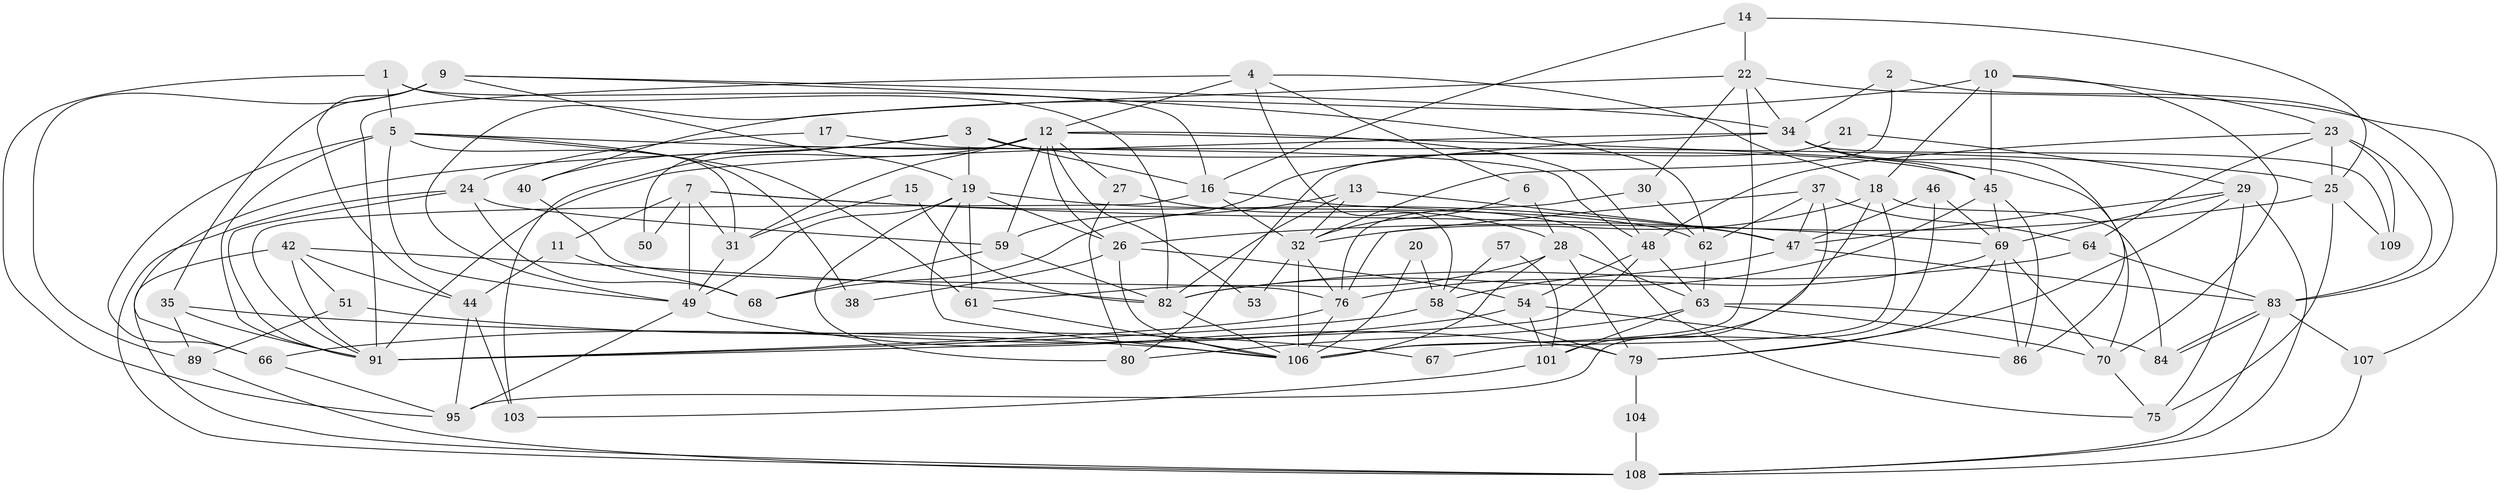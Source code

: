 // original degree distribution, {4: 0.24786324786324787, 2: 0.11965811965811966, 3: 0.2905982905982906, 5: 0.2222222222222222, 8: 0.017094017094017096, 6: 0.06837606837606838, 7: 0.03418803418803419}
// Generated by graph-tools (version 1.1) at 2025/41/03/06/25 10:41:56]
// undirected, 77 vertices, 190 edges
graph export_dot {
graph [start="1"]
  node [color=gray90,style=filled];
  1;
  2 [super="+41"];
  3 [super="+8"];
  4 [super="+114"];
  5 [super="+39"];
  6;
  7 [super="+33"];
  9 [super="+78"];
  10 [super="+72"];
  11;
  12 [super="+112"];
  13 [super="+71"];
  14;
  15;
  16 [super="+105"];
  17;
  18 [super="+56"];
  19 [super="+99"];
  20;
  21;
  22 [super="+77"];
  23 [super="+94"];
  24 [super="+43"];
  25 [super="+52"];
  26 [super="+96"];
  27;
  28 [super="+55"];
  29 [super="+81"];
  30;
  31;
  32 [super="+36"];
  34 [super="+74"];
  35 [super="+98"];
  37 [super="+102"];
  38;
  40;
  42;
  44 [super="+87"];
  45 [super="+65"];
  46;
  47 [super="+60"];
  48 [super="+85"];
  49;
  50;
  51;
  53;
  54 [super="+97"];
  57;
  58 [super="+88"];
  59 [super="+113"];
  61;
  62;
  63 [super="+116"];
  64 [super="+73"];
  66;
  67;
  68;
  69 [super="+90"];
  70;
  75;
  76 [super="+92"];
  79 [super="+111"];
  80;
  82 [super="+115"];
  83 [super="+100"];
  84;
  86;
  89;
  91 [super="+93"];
  95 [super="+110"];
  101;
  103;
  104;
  106 [super="+117"];
  107;
  108;
  109;
  1 -- 82;
  1 -- 16;
  1 -- 5;
  1 -- 95;
  2 -- 32;
  2 -- 83;
  2 -- 34;
  3 -- 66;
  3 -- 40;
  3 -- 16;
  3 -- 19;
  3 -- 45;
  4 -- 18;
  4 -- 12;
  4 -- 58;
  4 -- 91;
  4 -- 6;
  5 -- 49;
  5 -- 25;
  5 -- 38;
  5 -- 66;
  5 -- 91;
  5 -- 61;
  5 -- 31;
  6 -- 28;
  6 -- 32;
  7 -- 49;
  7 -- 31;
  7 -- 50;
  7 -- 69 [weight=2];
  7 -- 11;
  7 -- 47;
  9 -- 89;
  9 -- 34;
  9 -- 35;
  9 -- 19;
  9 -- 44;
  9 -- 62;
  10 -- 49;
  10 -- 70;
  10 -- 18;
  10 -- 23;
  10 -- 45;
  11 -- 68;
  11 -- 44;
  12 -- 31;
  12 -- 50 [weight=2];
  12 -- 53;
  12 -- 70;
  12 -- 48;
  12 -- 103;
  12 -- 26;
  12 -- 27;
  12 -- 59;
  13 -- 32 [weight=2];
  13 -- 82;
  13 -- 68;
  13 -- 47;
  14 -- 16;
  14 -- 22;
  14 -- 25;
  15 -- 31;
  15 -- 82;
  16 -- 75;
  16 -- 32;
  16 -- 91;
  17 -- 48;
  17 -- 24;
  18 -- 84;
  18 -- 67;
  18 -- 106;
  18 -- 32;
  19 -- 61;
  19 -- 49;
  19 -- 80;
  19 -- 106;
  19 -- 26;
  19 -- 62;
  20 -- 106;
  20 -- 58;
  21 -- 80;
  21 -- 29;
  22 -- 107;
  22 -- 34;
  22 -- 40;
  22 -- 30;
  22 -- 106;
  23 -- 48;
  23 -- 83;
  23 -- 25;
  23 -- 109;
  23 -- 64;
  24 -- 68;
  24 -- 59;
  24 -- 108;
  24 -- 91;
  25 -- 109;
  25 -- 26;
  25 -- 75;
  26 -- 38;
  26 -- 54;
  26 -- 106;
  27 -- 28;
  27 -- 80;
  28 -- 63;
  28 -- 61;
  28 -- 79;
  28 -- 106;
  29 -- 108;
  29 -- 75;
  29 -- 69;
  29 -- 79;
  29 -- 47;
  30 -- 62;
  30 -- 76;
  31 -- 49;
  32 -- 53;
  32 -- 76;
  32 -- 106;
  34 -- 109;
  34 -- 86;
  34 -- 91;
  34 -- 45 [weight=2];
  34 -- 59;
  35 -- 106;
  35 -- 91;
  35 -- 89;
  37 -- 64;
  37 -- 101;
  37 -- 76;
  37 -- 62;
  37 -- 47;
  40 -- 76;
  42 -- 91;
  42 -- 51;
  42 -- 82;
  42 -- 108;
  42 -- 44;
  44 -- 95;
  44 -- 103;
  45 -- 86;
  45 -- 69;
  45 -- 82;
  46 -- 47;
  46 -- 95;
  46 -- 69;
  47 -- 58;
  47 -- 83;
  48 -- 91;
  48 -- 63;
  48 -- 54;
  49 -- 95;
  49 -- 79;
  51 -- 89;
  51 -- 67;
  54 -- 86;
  54 -- 101;
  54 -- 66;
  57 -- 101;
  57 -- 58;
  58 -- 79;
  58 -- 91;
  59 -- 82;
  59 -- 68;
  61 -- 106;
  62 -- 63;
  63 -- 70;
  63 -- 84;
  63 -- 101;
  63 -- 80;
  64 -- 82;
  64 -- 83;
  66 -- 95;
  69 -- 70;
  69 -- 79;
  69 -- 76;
  69 -- 86;
  70 -- 75;
  76 -- 106;
  76 -- 91;
  79 -- 104;
  82 -- 106;
  83 -- 84;
  83 -- 84;
  83 -- 108;
  83 -- 107;
  89 -- 108;
  101 -- 103;
  104 -- 108;
  107 -- 108;
}
